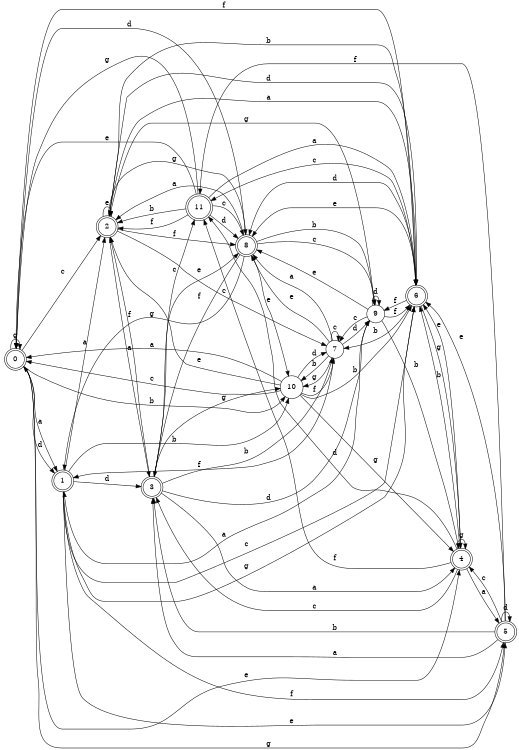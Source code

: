 digraph n10_6 {
__start0 [label="" shape="none"];

rankdir=LR;
size="8,5";

s0 [style="rounded,filled", color="black", fillcolor="white" shape="doublecircle", label="0"];
s1 [style="rounded,filled", color="black", fillcolor="white" shape="doublecircle", label="1"];
s2 [style="rounded,filled", color="black", fillcolor="white" shape="doublecircle", label="2"];
s3 [style="rounded,filled", color="black", fillcolor="white" shape="doublecircle", label="3"];
s4 [style="rounded,filled", color="black", fillcolor="white" shape="doublecircle", label="4"];
s5 [style="rounded,filled", color="black", fillcolor="white" shape="doublecircle", label="5"];
s6 [style="rounded,filled", color="black", fillcolor="white" shape="doublecircle", label="6"];
s7 [style="filled", color="black", fillcolor="white" shape="circle", label="7"];
s8 [style="rounded,filled", color="black", fillcolor="white" shape="doublecircle", label="8"];
s9 [style="filled", color="black", fillcolor="white" shape="circle", label="9"];
s10 [style="filled", color="black", fillcolor="white" shape="circle", label="10"];
s11 [style="rounded,filled", color="black", fillcolor="white" shape="doublecircle", label="11"];
s0 -> s1 [label="a"];
s0 -> s10 [label="b"];
s0 -> s2 [label="c"];
s0 -> s1 [label="d"];
s0 -> s4 [label="e"];
s0 -> s6 [label="f"];
s0 -> s0 [label="g"];
s1 -> s2 [label="a"];
s1 -> s10 [label="b"];
s1 -> s6 [label="c"];
s1 -> s3 [label="d"];
s1 -> s5 [label="e"];
s1 -> s5 [label="f"];
s1 -> s6 [label="g"];
s2 -> s3 [label="a"];
s2 -> s6 [label="b"];
s2 -> s7 [label="c"];
s2 -> s6 [label="d"];
s2 -> s2 [label="e"];
s2 -> s8 [label="f"];
s2 -> s8 [label="g"];
s3 -> s4 [label="a"];
s3 -> s7 [label="b"];
s3 -> s11 [label="c"];
s3 -> s9 [label="d"];
s3 -> s8 [label="e"];
s3 -> s2 [label="f"];
s3 -> s10 [label="g"];
s4 -> s5 [label="a"];
s4 -> s6 [label="b"];
s4 -> s3 [label="c"];
s4 -> s11 [label="d"];
s4 -> s6 [label="e"];
s4 -> s11 [label="f"];
s4 -> s4 [label="g"];
s5 -> s3 [label="a"];
s5 -> s3 [label="b"];
s5 -> s4 [label="c"];
s5 -> s5 [label="d"];
s5 -> s6 [label="e"];
s5 -> s11 [label="f"];
s5 -> s0 [label="g"];
s6 -> s2 [label="a"];
s6 -> s7 [label="b"];
s6 -> s11 [label="c"];
s6 -> s8 [label="d"];
s6 -> s8 [label="e"];
s6 -> s9 [label="f"];
s6 -> s4 [label="g"];
s7 -> s8 [label="a"];
s7 -> s10 [label="b"];
s7 -> s7 [label="c"];
s7 -> s9 [label="d"];
s7 -> s8 [label="e"];
s7 -> s1 [label="f"];
s7 -> s10 [label="g"];
s8 -> s2 [label="a"];
s8 -> s9 [label="b"];
s8 -> s9 [label="c"];
s8 -> s0 [label="d"];
s8 -> s10 [label="e"];
s8 -> s3 [label="f"];
s8 -> s1 [label="g"];
s9 -> s1 [label="a"];
s9 -> s4 [label="b"];
s9 -> s7 [label="c"];
s9 -> s9 [label="d"];
s9 -> s8 [label="e"];
s9 -> s6 [label="f"];
s9 -> s2 [label="g"];
s10 -> s0 [label="a"];
s10 -> s6 [label="b"];
s10 -> s0 [label="c"];
s10 -> s7 [label="d"];
s10 -> s2 [label="e"];
s10 -> s7 [label="f"];
s10 -> s4 [label="g"];
s11 -> s6 [label="a"];
s11 -> s2 [label="b"];
s11 -> s8 [label="c"];
s11 -> s8 [label="d"];
s11 -> s0 [label="e"];
s11 -> s2 [label="f"];
s11 -> s0 [label="g"];

}